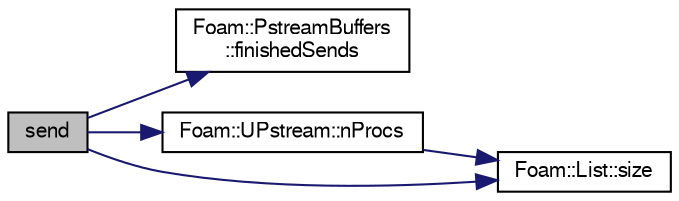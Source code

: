 digraph "send"
{
  bgcolor="transparent";
  edge [fontname="FreeSans",fontsize="10",labelfontname="FreeSans",labelfontsize="10"];
  node [fontname="FreeSans",fontsize="10",shape=record];
  rankdir="LR";
  Node1695 [label="send",height=0.2,width=0.4,color="black", fillcolor="grey75", style="filled", fontcolor="black"];
  Node1695 -> Node1696 [color="midnightblue",fontsize="10",style="solid",fontname="FreeSans"];
  Node1696 [label="Foam::PstreamBuffers\l::finishedSends",height=0.2,width=0.4,color="black",URL="$a26254.html#a9a9e71480e6b0d1b6d8ef3450eb576ce",tooltip="Mark all sends as having been done. This will start receives. "];
  Node1695 -> Node1697 [color="midnightblue",fontsize="10",style="solid",fontname="FreeSans"];
  Node1697 [label="Foam::UPstream::nProcs",height=0.2,width=0.4,color="black",URL="$a26270.html#aada0e04d8127eda8ee95be0772754a4f",tooltip="Number of processes in parallel run. "];
  Node1697 -> Node1698 [color="midnightblue",fontsize="10",style="solid",fontname="FreeSans"];
  Node1698 [label="Foam::List::size",height=0.2,width=0.4,color="black",URL="$a25694.html#a8a5f6fa29bd4b500caf186f60245b384",tooltip="Override size to be inconsistent with allocated storage. "];
  Node1695 -> Node1698 [color="midnightblue",fontsize="10",style="solid",fontname="FreeSans"];
}
